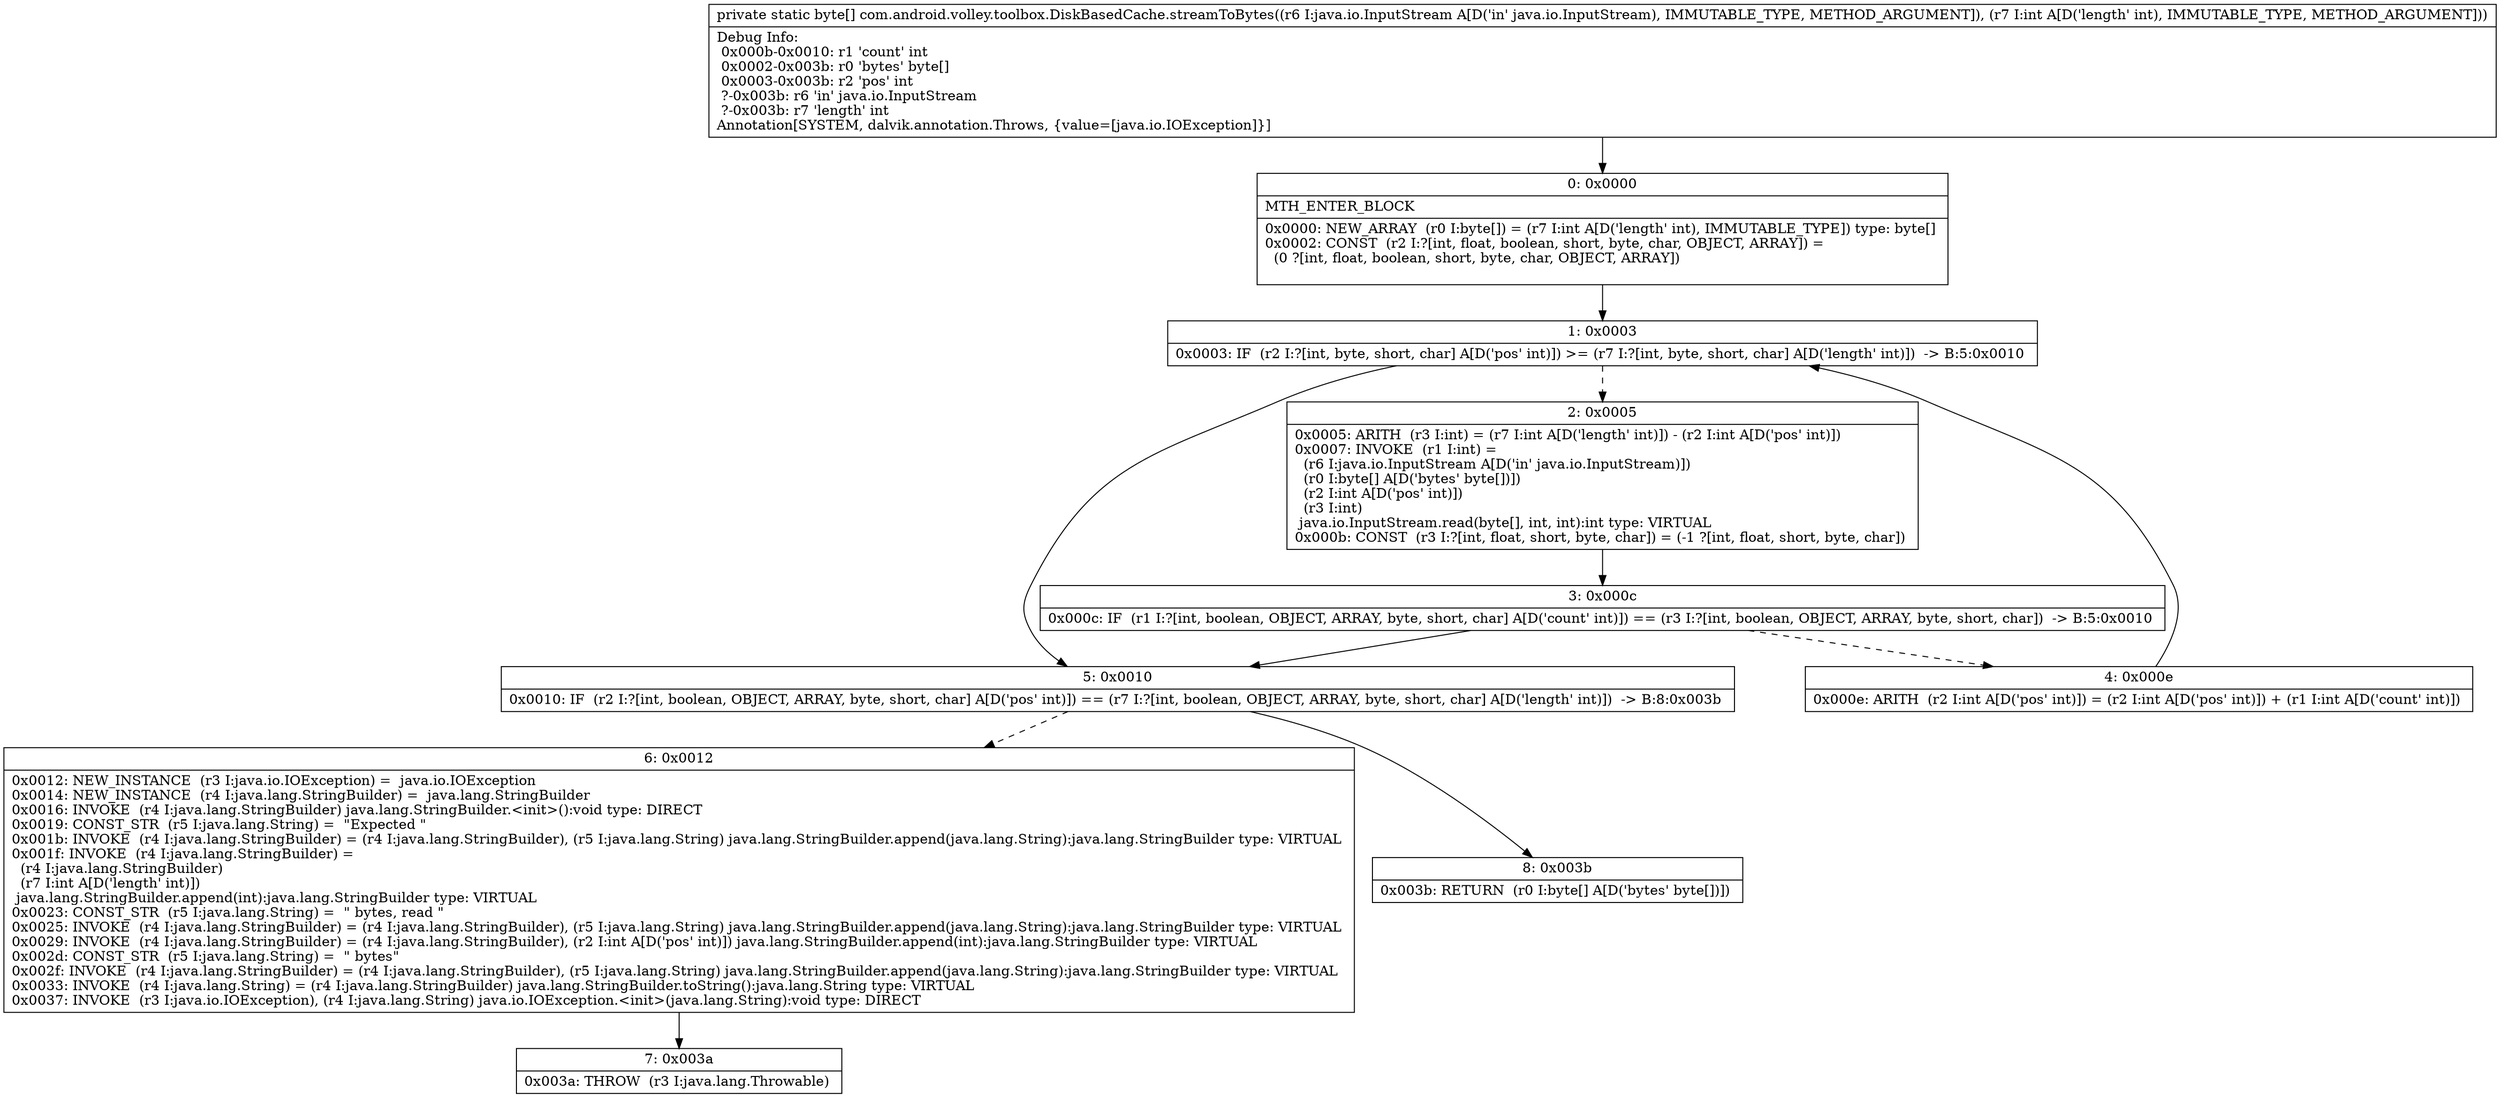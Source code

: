 digraph "CFG forcom.android.volley.toolbox.DiskBasedCache.streamToBytes(Ljava\/io\/InputStream;I)[B" {
Node_0 [shape=record,label="{0\:\ 0x0000|MTH_ENTER_BLOCK\l|0x0000: NEW_ARRAY  (r0 I:byte[]) = (r7 I:int A[D('length' int), IMMUTABLE_TYPE]) type: byte[] \l0x0002: CONST  (r2 I:?[int, float, boolean, short, byte, char, OBJECT, ARRAY]) = \l  (0 ?[int, float, boolean, short, byte, char, OBJECT, ARRAY])\l \l}"];
Node_1 [shape=record,label="{1\:\ 0x0003|0x0003: IF  (r2 I:?[int, byte, short, char] A[D('pos' int)]) \>= (r7 I:?[int, byte, short, char] A[D('length' int)])  \-\> B:5:0x0010 \l}"];
Node_2 [shape=record,label="{2\:\ 0x0005|0x0005: ARITH  (r3 I:int) = (r7 I:int A[D('length' int)]) \- (r2 I:int A[D('pos' int)]) \l0x0007: INVOKE  (r1 I:int) = \l  (r6 I:java.io.InputStream A[D('in' java.io.InputStream)])\l  (r0 I:byte[] A[D('bytes' byte[])])\l  (r2 I:int A[D('pos' int)])\l  (r3 I:int)\l java.io.InputStream.read(byte[], int, int):int type: VIRTUAL \l0x000b: CONST  (r3 I:?[int, float, short, byte, char]) = (\-1 ?[int, float, short, byte, char]) \l}"];
Node_3 [shape=record,label="{3\:\ 0x000c|0x000c: IF  (r1 I:?[int, boolean, OBJECT, ARRAY, byte, short, char] A[D('count' int)]) == (r3 I:?[int, boolean, OBJECT, ARRAY, byte, short, char])  \-\> B:5:0x0010 \l}"];
Node_4 [shape=record,label="{4\:\ 0x000e|0x000e: ARITH  (r2 I:int A[D('pos' int)]) = (r2 I:int A[D('pos' int)]) + (r1 I:int A[D('count' int)]) \l}"];
Node_5 [shape=record,label="{5\:\ 0x0010|0x0010: IF  (r2 I:?[int, boolean, OBJECT, ARRAY, byte, short, char] A[D('pos' int)]) == (r7 I:?[int, boolean, OBJECT, ARRAY, byte, short, char] A[D('length' int)])  \-\> B:8:0x003b \l}"];
Node_6 [shape=record,label="{6\:\ 0x0012|0x0012: NEW_INSTANCE  (r3 I:java.io.IOException) =  java.io.IOException \l0x0014: NEW_INSTANCE  (r4 I:java.lang.StringBuilder) =  java.lang.StringBuilder \l0x0016: INVOKE  (r4 I:java.lang.StringBuilder) java.lang.StringBuilder.\<init\>():void type: DIRECT \l0x0019: CONST_STR  (r5 I:java.lang.String) =  \"Expected \" \l0x001b: INVOKE  (r4 I:java.lang.StringBuilder) = (r4 I:java.lang.StringBuilder), (r5 I:java.lang.String) java.lang.StringBuilder.append(java.lang.String):java.lang.StringBuilder type: VIRTUAL \l0x001f: INVOKE  (r4 I:java.lang.StringBuilder) = \l  (r4 I:java.lang.StringBuilder)\l  (r7 I:int A[D('length' int)])\l java.lang.StringBuilder.append(int):java.lang.StringBuilder type: VIRTUAL \l0x0023: CONST_STR  (r5 I:java.lang.String) =  \" bytes, read \" \l0x0025: INVOKE  (r4 I:java.lang.StringBuilder) = (r4 I:java.lang.StringBuilder), (r5 I:java.lang.String) java.lang.StringBuilder.append(java.lang.String):java.lang.StringBuilder type: VIRTUAL \l0x0029: INVOKE  (r4 I:java.lang.StringBuilder) = (r4 I:java.lang.StringBuilder), (r2 I:int A[D('pos' int)]) java.lang.StringBuilder.append(int):java.lang.StringBuilder type: VIRTUAL \l0x002d: CONST_STR  (r5 I:java.lang.String) =  \" bytes\" \l0x002f: INVOKE  (r4 I:java.lang.StringBuilder) = (r4 I:java.lang.StringBuilder), (r5 I:java.lang.String) java.lang.StringBuilder.append(java.lang.String):java.lang.StringBuilder type: VIRTUAL \l0x0033: INVOKE  (r4 I:java.lang.String) = (r4 I:java.lang.StringBuilder) java.lang.StringBuilder.toString():java.lang.String type: VIRTUAL \l0x0037: INVOKE  (r3 I:java.io.IOException), (r4 I:java.lang.String) java.io.IOException.\<init\>(java.lang.String):void type: DIRECT \l}"];
Node_7 [shape=record,label="{7\:\ 0x003a|0x003a: THROW  (r3 I:java.lang.Throwable) \l}"];
Node_8 [shape=record,label="{8\:\ 0x003b|0x003b: RETURN  (r0 I:byte[] A[D('bytes' byte[])]) \l}"];
MethodNode[shape=record,label="{private static byte[] com.android.volley.toolbox.DiskBasedCache.streamToBytes((r6 I:java.io.InputStream A[D('in' java.io.InputStream), IMMUTABLE_TYPE, METHOD_ARGUMENT]), (r7 I:int A[D('length' int), IMMUTABLE_TYPE, METHOD_ARGUMENT]))  | Debug Info:\l  0x000b\-0x0010: r1 'count' int\l  0x0002\-0x003b: r0 'bytes' byte[]\l  0x0003\-0x003b: r2 'pos' int\l  ?\-0x003b: r6 'in' java.io.InputStream\l  ?\-0x003b: r7 'length' int\lAnnotation[SYSTEM, dalvik.annotation.Throws, \{value=[java.io.IOException]\}]\l}"];
MethodNode -> Node_0;
Node_0 -> Node_1;
Node_1 -> Node_2[style=dashed];
Node_1 -> Node_5;
Node_2 -> Node_3;
Node_3 -> Node_4[style=dashed];
Node_3 -> Node_5;
Node_4 -> Node_1;
Node_5 -> Node_6[style=dashed];
Node_5 -> Node_8;
Node_6 -> Node_7;
}

